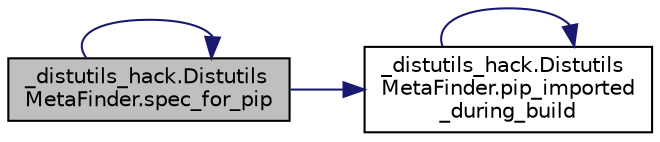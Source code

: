digraph "_distutils_hack.DistutilsMetaFinder.spec_for_pip"
{
 // LATEX_PDF_SIZE
  edge [fontname="Helvetica",fontsize="10",labelfontname="Helvetica",labelfontsize="10"];
  node [fontname="Helvetica",fontsize="10",shape=record];
  rankdir="LR";
  Node1 [label="_distutils_hack.Distutils\lMetaFinder.spec_for_pip",height=0.2,width=0.4,color="black", fillcolor="grey75", style="filled", fontcolor="black",tooltip=" "];
  Node1 -> Node2 [color="midnightblue",fontsize="10",style="solid",fontname="Helvetica"];
  Node2 [label="_distutils_hack.Distutils\lMetaFinder.pip_imported\l_during_build",height=0.2,width=0.4,color="black", fillcolor="white", style="filled",URL="$d2/d3c/class__distutils__hack_1_1_distutils_meta_finder.html#a6b2f328bda23b4dd2591746f43316205",tooltip=" "];
  Node2 -> Node2 [color="midnightblue",fontsize="10",style="solid",fontname="Helvetica"];
  Node1 -> Node1 [color="midnightblue",fontsize="10",style="solid",fontname="Helvetica"];
}
